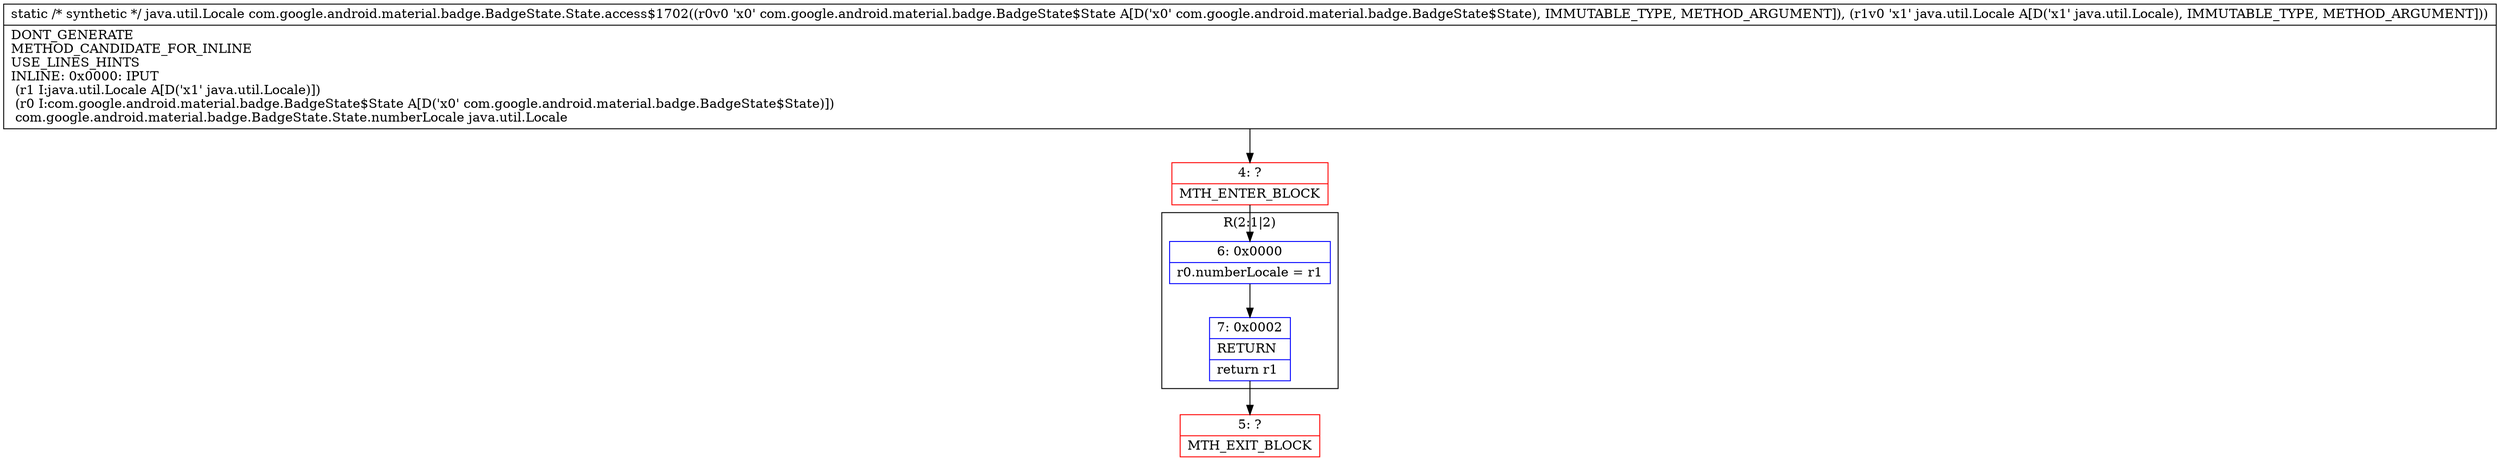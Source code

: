 digraph "CFG forcom.google.android.material.badge.BadgeState.State.access$1702(Lcom\/google\/android\/material\/badge\/BadgeState$State;Ljava\/util\/Locale;)Ljava\/util\/Locale;" {
subgraph cluster_Region_684132330 {
label = "R(2:1|2)";
node [shape=record,color=blue];
Node_6 [shape=record,label="{6\:\ 0x0000|r0.numberLocale = r1\l}"];
Node_7 [shape=record,label="{7\:\ 0x0002|RETURN\l|return r1\l}"];
}
Node_4 [shape=record,color=red,label="{4\:\ ?|MTH_ENTER_BLOCK\l}"];
Node_5 [shape=record,color=red,label="{5\:\ ?|MTH_EXIT_BLOCK\l}"];
MethodNode[shape=record,label="{static \/* synthetic *\/ java.util.Locale com.google.android.material.badge.BadgeState.State.access$1702((r0v0 'x0' com.google.android.material.badge.BadgeState$State A[D('x0' com.google.android.material.badge.BadgeState$State), IMMUTABLE_TYPE, METHOD_ARGUMENT]), (r1v0 'x1' java.util.Locale A[D('x1' java.util.Locale), IMMUTABLE_TYPE, METHOD_ARGUMENT]))  | DONT_GENERATE\lMETHOD_CANDIDATE_FOR_INLINE\lUSE_LINES_HINTS\lINLINE: 0x0000: IPUT  \l  (r1 I:java.util.Locale A[D('x1' java.util.Locale)])\l  (r0 I:com.google.android.material.badge.BadgeState$State A[D('x0' com.google.android.material.badge.BadgeState$State)])\l com.google.android.material.badge.BadgeState.State.numberLocale java.util.Locale\l}"];
MethodNode -> Node_4;Node_6 -> Node_7;
Node_7 -> Node_5;
Node_4 -> Node_6;
}

